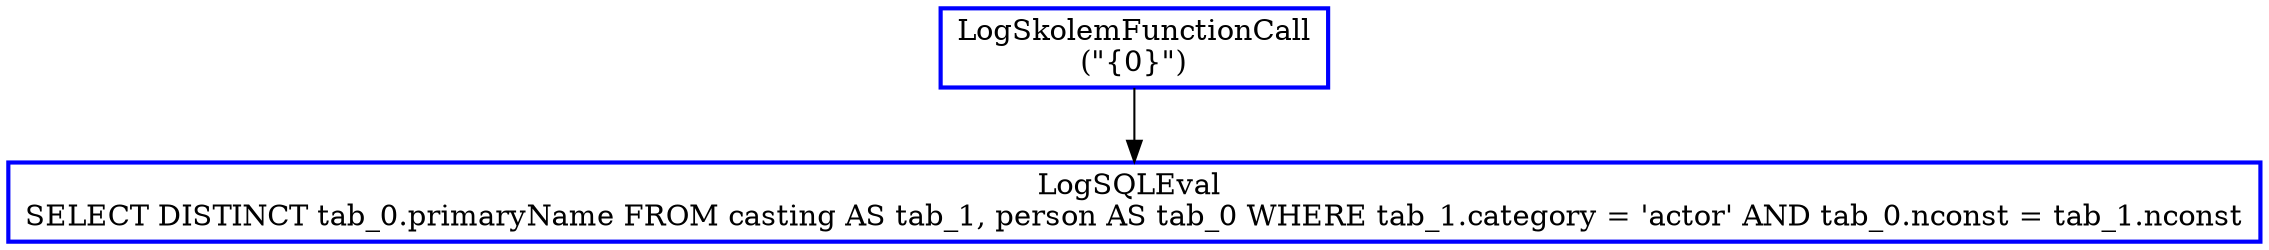 digraph  g{
node [shape=rectangle, color=black, fontcolor=black, style=bold]
0 [label="LogSkolemFunctionCall
(\"{0}\")" , color = blue] ; 
1 [label="LogSQLEval 
SELECT DISTINCT tab_0.primaryName FROM casting AS tab_1, person AS tab_0 WHERE tab_1.category = 'actor' AND tab_0.nconst = tab_1.nconst", color = blue] ; 
0 -> 1 ; 
}

